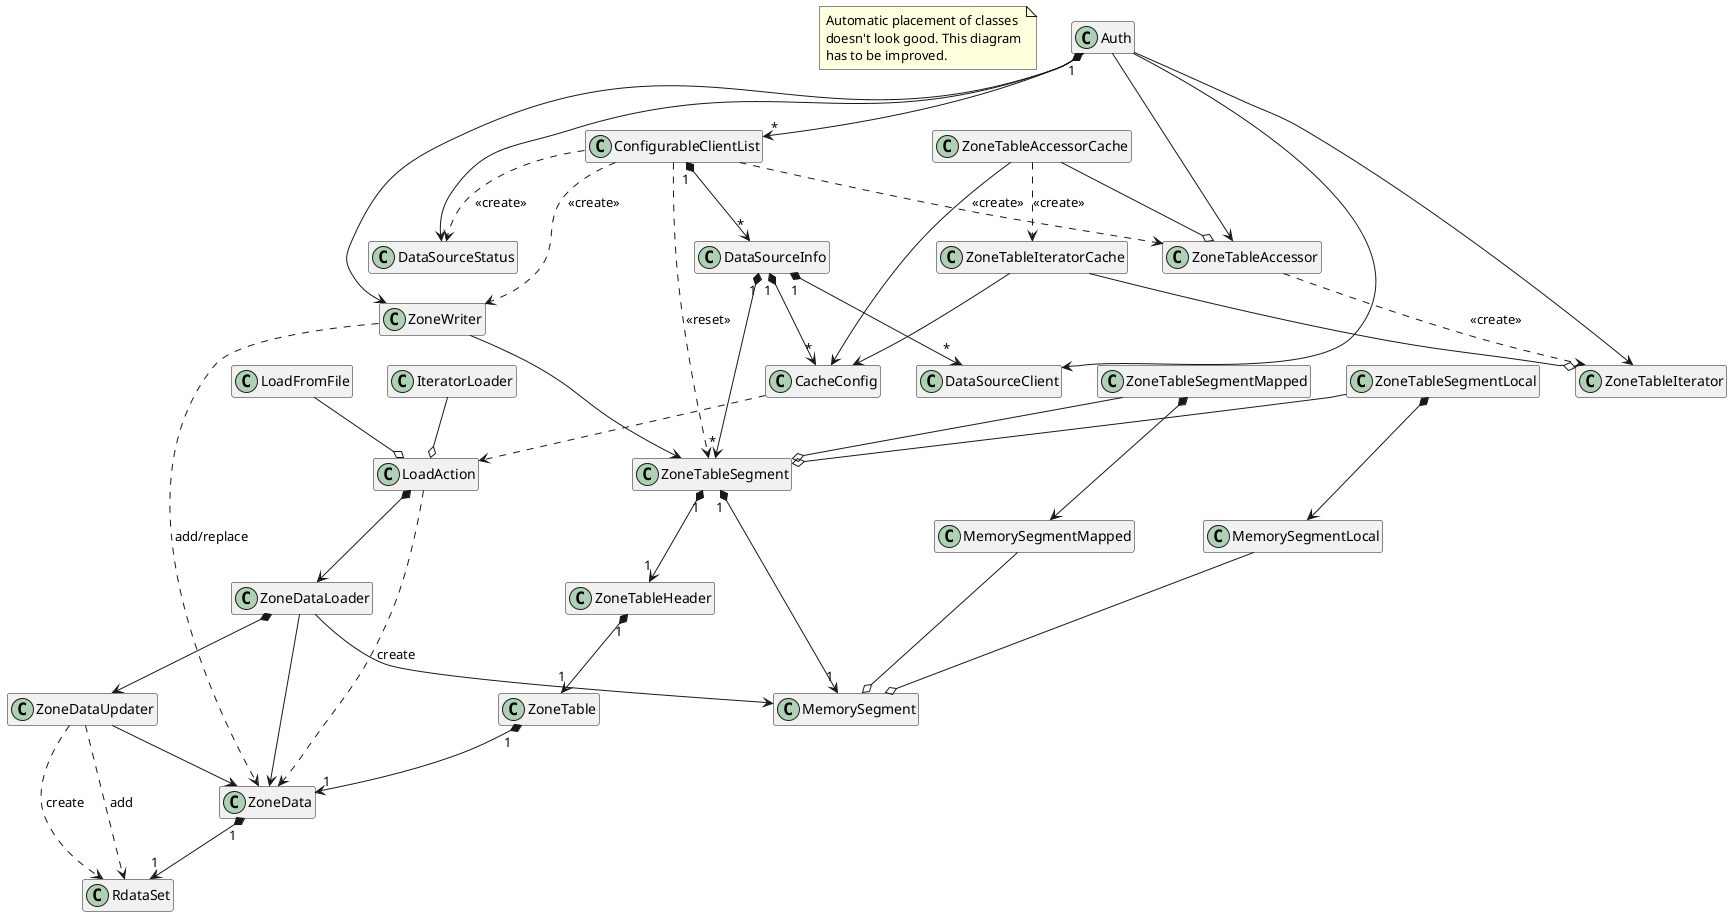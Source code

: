 @startuml
' from https://github.com/Distrotech/bind10/blob/master/doc/design/datasrc/overview.txt'

hide members

note "Automatic placement of classes\ndoesn't look good. This diagram\nhas to be improved." as n1

Auth "1" *--> "*" ConfigurableClientList
Auth --> DataSourceClient
Auth --> ZoneWriter
Auth --> ZoneTableAccessor
Auth --> DataSourceStatus
Auth --> ZoneTableIterator

ConfigurableClientList "1" *--> "*" DataSourceInfo
ConfigurableClientList ..> ZoneTableSegment : <<reset>>
ConfigurableClientList ..> DataSourceStatus : <<create>>
ConfigurableClientList ..> ZoneWriter : <<create>>
ConfigurableClientList ..> ZoneTableAccessor : <<create>>

DataSourceInfo "1" *--> "*" DataSourceClient
DataSourceInfo "1" *--> "*" CacheConfig
DataSourceInfo "1" *--> "*" ZoneTableSegment

ZoneTableAccessor ..> ZoneTableIterator : <<create>>

ZoneTableAccessorCache --> CacheConfig
ZoneTableAccessorCache ..> ZoneTableIteratorCache : <<create>>
ZoneTableAccessorCache --o ZoneTableAccessor

ZoneTableIteratorCache --o ZoneTableIterator
ZoneTableIteratorCache --> CacheConfig

ZoneWriter --> ZoneTableSegment
ZoneWriter ..> ZoneData : add/replace

ZoneTableSegment "1" *--> "1" ZoneTableHeader
ZoneTableSegment "1" *--> "1" MemorySegment

CacheConfig ..> LoadAction

LoadAction ..> ZoneData : create
LoadAction *--> ZoneDataLoader

ZoneDataLoader --> ZoneData
ZoneDataLoader *--> ZoneDataUpdater
ZoneDataLoader --> MemorySegment

ZoneDataUpdater --> ZoneData
ZoneDataUpdater ..> RdataSet : create
ZoneDataUpdater ..> RdataSet : add

ZoneTableHeader "1" *--> "1" ZoneTable
ZoneTable "1" *--> "1" ZoneData
ZoneData "1" *--> "1" RdataSet

LoadFromFile --o LoadAction
IteratorLoader --o LoadAction

MemorySegmentMapped --o MemorySegment
MemorySegmentLocal --o MemorySegment

ZoneTableSegmentMapped --o ZoneTableSegment
ZoneTableSegmentLocal --o ZoneTableSegment

ZoneTableSegmentMapped *--> MemorySegmentMapped
ZoneTableSegmentLocal *--> MemorySegmentLocal

@enduml
